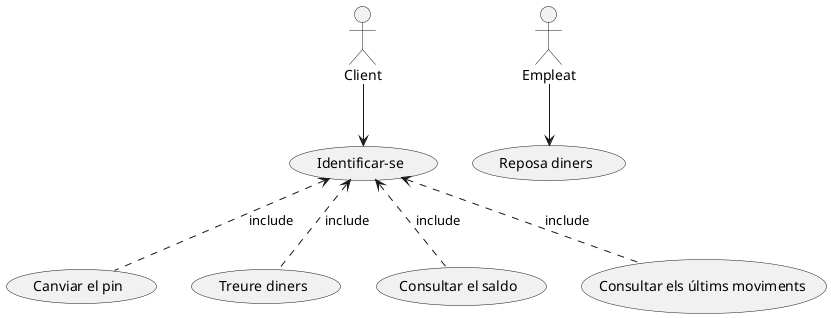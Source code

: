 @startuml
:Client: as C
:Empleat: as E
(Identificar-se) as I

C --> I
I <.. (Canviar el pin) : include
I <.. (Treure diners) : include
I <.. (Consultar el saldo) : include
I <.. (Consultar els últims moviments): include
E --> (Reposa diners)
@enduml

